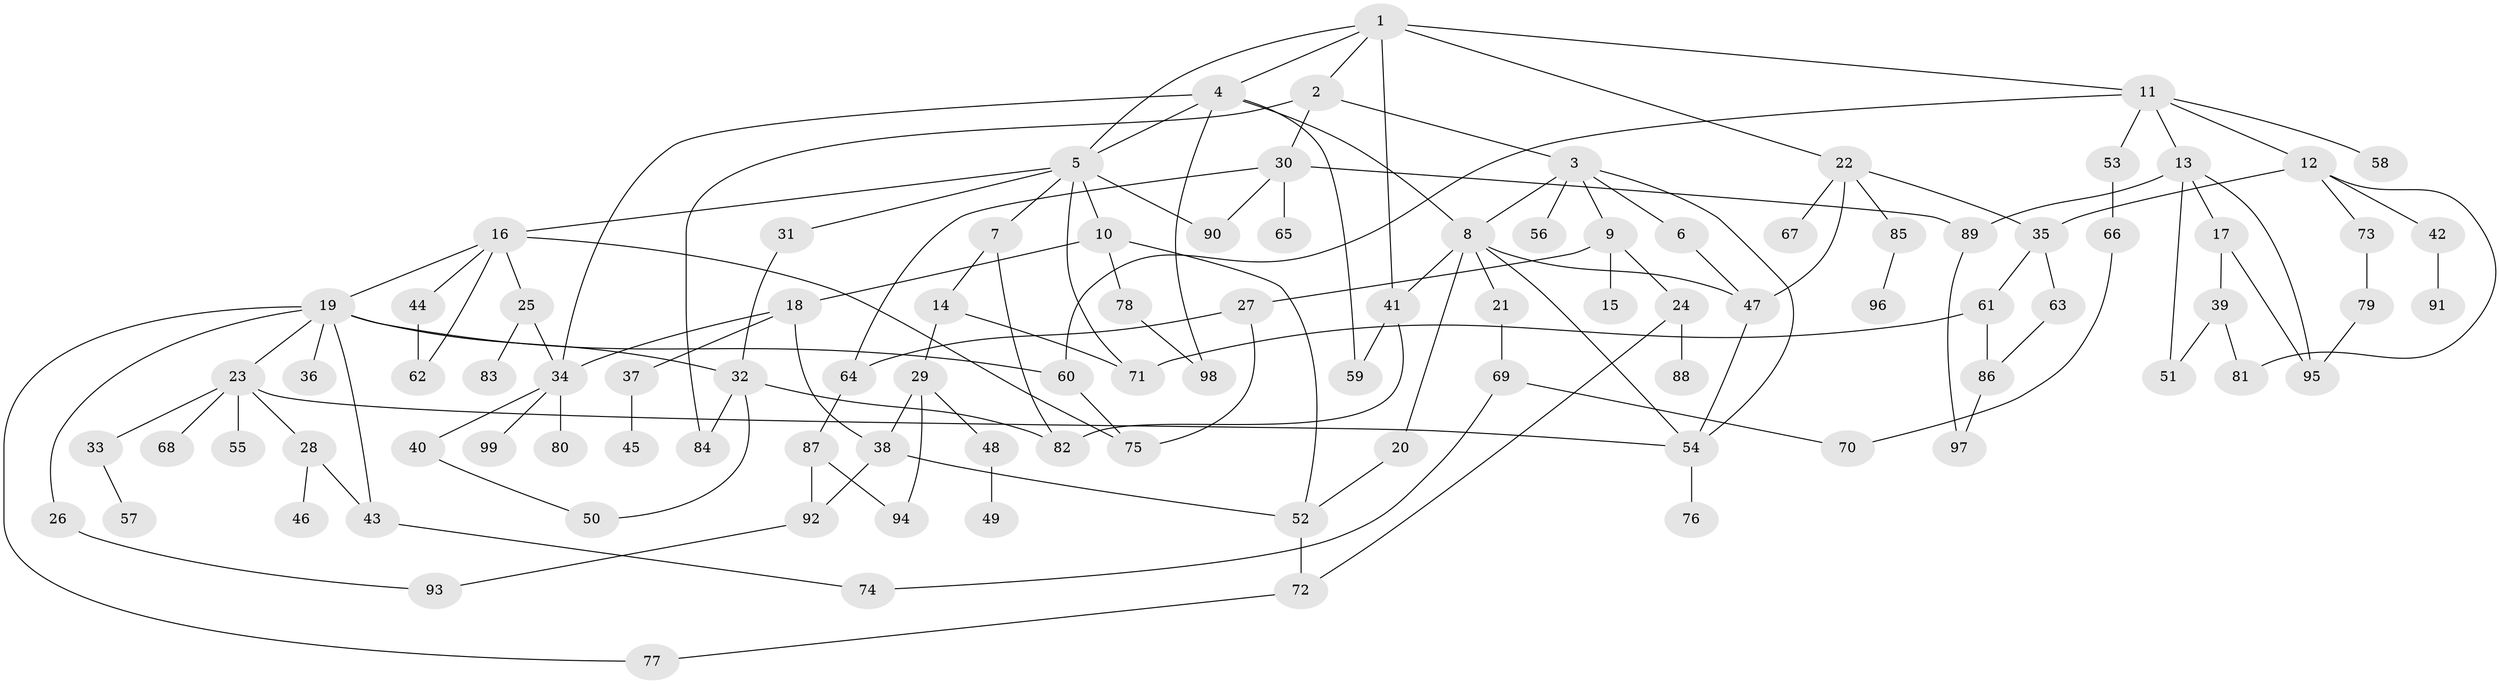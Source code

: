// coarse degree distribution, {9: 0.03125, 4: 0.109375, 6: 0.03125, 8: 0.03125, 3: 0.1875, 7: 0.046875, 5: 0.09375, 2: 0.265625, 1: 0.203125}
// Generated by graph-tools (version 1.1) at 2025/51/02/27/25 19:51:36]
// undirected, 99 vertices, 142 edges
graph export_dot {
graph [start="1"]
  node [color=gray90,style=filled];
  1;
  2;
  3;
  4;
  5;
  6;
  7;
  8;
  9;
  10;
  11;
  12;
  13;
  14;
  15;
  16;
  17;
  18;
  19;
  20;
  21;
  22;
  23;
  24;
  25;
  26;
  27;
  28;
  29;
  30;
  31;
  32;
  33;
  34;
  35;
  36;
  37;
  38;
  39;
  40;
  41;
  42;
  43;
  44;
  45;
  46;
  47;
  48;
  49;
  50;
  51;
  52;
  53;
  54;
  55;
  56;
  57;
  58;
  59;
  60;
  61;
  62;
  63;
  64;
  65;
  66;
  67;
  68;
  69;
  70;
  71;
  72;
  73;
  74;
  75;
  76;
  77;
  78;
  79;
  80;
  81;
  82;
  83;
  84;
  85;
  86;
  87;
  88;
  89;
  90;
  91;
  92;
  93;
  94;
  95;
  96;
  97;
  98;
  99;
  1 -- 2;
  1 -- 4;
  1 -- 5;
  1 -- 11;
  1 -- 22;
  1 -- 41;
  2 -- 3;
  2 -- 30;
  2 -- 84;
  3 -- 6;
  3 -- 9;
  3 -- 56;
  3 -- 8;
  3 -- 54;
  4 -- 8;
  4 -- 59;
  4 -- 34;
  4 -- 5;
  4 -- 98;
  5 -- 7;
  5 -- 10;
  5 -- 16;
  5 -- 31;
  5 -- 90;
  5 -- 71;
  6 -- 47;
  7 -- 14;
  7 -- 82;
  8 -- 20;
  8 -- 21;
  8 -- 41;
  8 -- 54;
  8 -- 47;
  9 -- 15;
  9 -- 24;
  9 -- 27;
  10 -- 18;
  10 -- 52;
  10 -- 78;
  11 -- 12;
  11 -- 13;
  11 -- 53;
  11 -- 58;
  11 -- 60;
  12 -- 35;
  12 -- 42;
  12 -- 73;
  12 -- 81;
  13 -- 17;
  13 -- 51;
  13 -- 95;
  13 -- 89;
  14 -- 29;
  14 -- 71;
  16 -- 19;
  16 -- 25;
  16 -- 44;
  16 -- 75;
  16 -- 62;
  17 -- 39;
  17 -- 95;
  18 -- 37;
  18 -- 38;
  18 -- 34;
  19 -- 23;
  19 -- 26;
  19 -- 36;
  19 -- 60;
  19 -- 77;
  19 -- 32;
  19 -- 43;
  20 -- 52;
  21 -- 69;
  22 -- 67;
  22 -- 85;
  22 -- 35;
  22 -- 47;
  23 -- 28;
  23 -- 33;
  23 -- 55;
  23 -- 68;
  23 -- 54;
  24 -- 72;
  24 -- 88;
  25 -- 34;
  25 -- 83;
  26 -- 93;
  27 -- 75;
  27 -- 64;
  28 -- 43;
  28 -- 46;
  29 -- 48;
  29 -- 38;
  29 -- 94;
  30 -- 64;
  30 -- 65;
  30 -- 89;
  30 -- 90;
  31 -- 32;
  32 -- 82;
  32 -- 84;
  32 -- 50;
  33 -- 57;
  34 -- 40;
  34 -- 80;
  34 -- 99;
  35 -- 61;
  35 -- 63;
  37 -- 45;
  38 -- 92;
  38 -- 52;
  39 -- 81;
  39 -- 51;
  40 -- 50;
  41 -- 59;
  41 -- 82;
  42 -- 91;
  43 -- 74;
  44 -- 62;
  47 -- 54;
  48 -- 49;
  52 -- 72;
  53 -- 66;
  54 -- 76;
  60 -- 75;
  61 -- 71;
  61 -- 86;
  63 -- 86;
  64 -- 87;
  66 -- 70;
  69 -- 74;
  69 -- 70;
  72 -- 77;
  73 -- 79;
  78 -- 98;
  79 -- 95;
  85 -- 96;
  86 -- 97;
  87 -- 94;
  87 -- 92;
  89 -- 97;
  92 -- 93;
}

